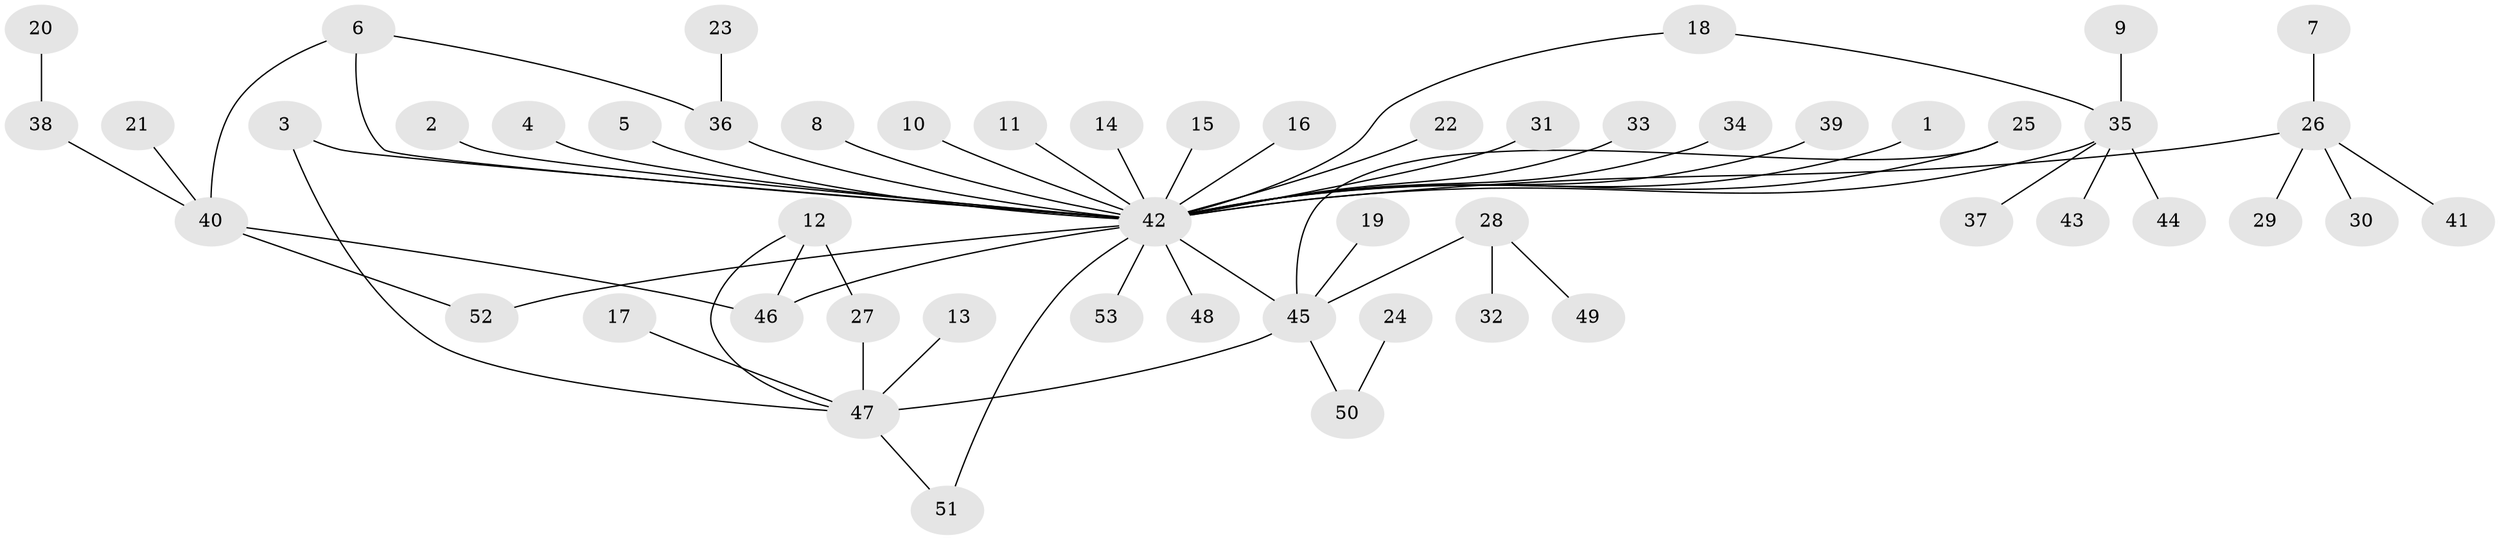 // original degree distribution, {31: 0.011494252873563218, 1: 0.5862068965517241, 2: 0.19540229885057472, 6: 0.022988505747126436, 5: 0.011494252873563218, 3: 0.09195402298850575, 4: 0.04597701149425287, 7: 0.034482758620689655}
// Generated by graph-tools (version 1.1) at 2025/36/03/04/25 23:36:42]
// undirected, 53 vertices, 61 edges
graph export_dot {
  node [color=gray90,style=filled];
  1;
  2;
  3;
  4;
  5;
  6;
  7;
  8;
  9;
  10;
  11;
  12;
  13;
  14;
  15;
  16;
  17;
  18;
  19;
  20;
  21;
  22;
  23;
  24;
  25;
  26;
  27;
  28;
  29;
  30;
  31;
  32;
  33;
  34;
  35;
  36;
  37;
  38;
  39;
  40;
  41;
  42;
  43;
  44;
  45;
  46;
  47;
  48;
  49;
  50;
  51;
  52;
  53;
  1 -- 42 [weight=1.0];
  2 -- 42 [weight=1.0];
  3 -- 42 [weight=1.0];
  3 -- 47 [weight=1.0];
  4 -- 42 [weight=1.0];
  5 -- 42 [weight=1.0];
  6 -- 36 [weight=1.0];
  6 -- 40 [weight=1.0];
  6 -- 42 [weight=1.0];
  7 -- 26 [weight=1.0];
  8 -- 42 [weight=1.0];
  9 -- 35 [weight=1.0];
  10 -- 42 [weight=1.0];
  11 -- 42 [weight=1.0];
  12 -- 27 [weight=2.0];
  12 -- 46 [weight=1.0];
  12 -- 47 [weight=1.0];
  13 -- 47 [weight=1.0];
  14 -- 42 [weight=1.0];
  15 -- 42 [weight=1.0];
  16 -- 42 [weight=1.0];
  17 -- 47 [weight=1.0];
  18 -- 35 [weight=1.0];
  18 -- 42 [weight=1.0];
  19 -- 45 [weight=1.0];
  20 -- 38 [weight=1.0];
  21 -- 40 [weight=1.0];
  22 -- 42 [weight=1.0];
  23 -- 36 [weight=1.0];
  24 -- 50 [weight=1.0];
  25 -- 42 [weight=1.0];
  25 -- 45 [weight=1.0];
  26 -- 29 [weight=1.0];
  26 -- 30 [weight=1.0];
  26 -- 41 [weight=1.0];
  26 -- 42 [weight=1.0];
  27 -- 47 [weight=1.0];
  28 -- 32 [weight=1.0];
  28 -- 45 [weight=1.0];
  28 -- 49 [weight=1.0];
  31 -- 42 [weight=1.0];
  33 -- 42 [weight=1.0];
  34 -- 42 [weight=1.0];
  35 -- 37 [weight=1.0];
  35 -- 42 [weight=1.0];
  35 -- 43 [weight=1.0];
  35 -- 44 [weight=1.0];
  36 -- 42 [weight=1.0];
  38 -- 40 [weight=1.0];
  39 -- 42 [weight=1.0];
  40 -- 46 [weight=1.0];
  40 -- 52 [weight=1.0];
  42 -- 45 [weight=1.0];
  42 -- 46 [weight=1.0];
  42 -- 48 [weight=1.0];
  42 -- 51 [weight=1.0];
  42 -- 52 [weight=1.0];
  42 -- 53 [weight=1.0];
  45 -- 47 [weight=1.0];
  45 -- 50 [weight=1.0];
  47 -- 51 [weight=1.0];
}
